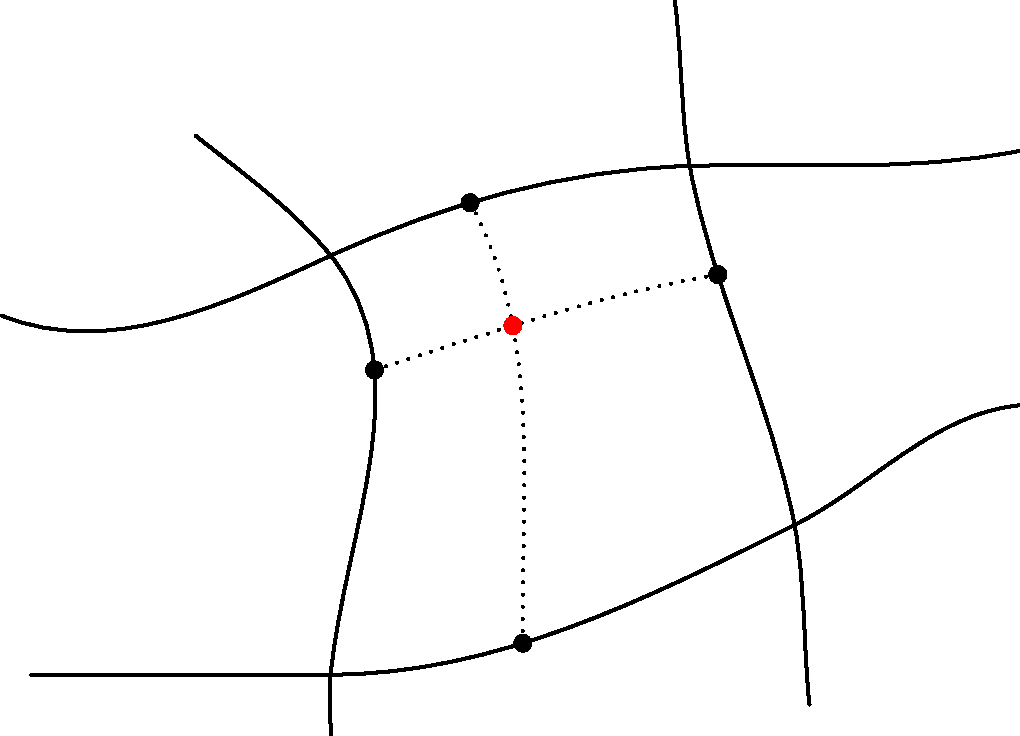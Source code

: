 // To turn this Asymptote source file into an image for inclusion in
// Axom's documentation,
// 1. run Asymptote:
//    asy -f png pic.asy
// 2. Optionally, use ImageMagick to convert the white background to transparent:
//    convert pic.png -transparent white pic.png

// preamble
import graph;
settings.render = 6;
size(6cm, 0);

// axes
// xaxis("$x$", xmin=0, xmax=6, ticks=LeftTicks(N=6,n=2));
// yaxis("$y$", ymin=0, ymax=3.8, ticks=LeftTicks);

// warpy polyhedron
pair a = (0.15, 1.3);
pair b = (1.75, 1.75);
pair c = (-0.5, 0.7);
pair d = (0.6, 0.9);
pair e = (1.8, 1.2);
pair f = (2.9, 1.25);
pair g = (-0.4, -0.5);
pair h = (0.6, -0.5);
pair i = (2.15, 0);
pair j = (2.9, 0.4);
pair k = (0.6, -0.7);
pair m = (2.2, -0.6);

pair da = (1, -0.8);
pair db = (0.14, -1);
pair dc = (1, -0.4);
pair dde = (1, 0.46);
pair def = (1, 0.03);
pair df = (1, 0.2);
pair dg = (1, 0);
pair dhi = (1, 0);
pair dij = (1, 0.5);
pair dj = (1, 0.1);
pair ddh = (0.8, -1);
pair dhk = (-0.1, -1);
pair dk = (0, -1);
pair dei = (0.18, -1);
pair dim = (0.19, -1);
pair dm = (0.11, -1);

path cf = c{dc}..d{dde}..e{def}..f{df};
path gj = g{dg}..h{dhi}..i{dij}..j{dj};
path ak = a{da}..d{ddh}..h{dhk}..k{dk};
path bm = b{db}..e{dei}..i{dim}..m{dm};

real blendx = 0.4;
real blendy = 0.3;

pair n = point(ak, 1 + blendy);
pair p = point(bm, 1 + blendy);
pair r = point(cf, 1 + blendx);
pair s = point(gj, 1 + blendx);

pair dn = (1-blendy)*dde + blendy*dhi;
pair dp = (1-blendy)*def + blendy*dij;
pair dr = (1-blendx)*ddh + blendx*dei;
pair ds = (1-blendx)*dhk + blendx*dim;

path np = n{dn}..p{dp};
path rs = r{dr}..s{ds};

pair o = intersectionpoint(np, rs);

draw(cf);
draw(gj);
draw(ak);
draw(bm);

dot(n);
dot(p);
dot(r);
dot(s);

draw(np, dotted);
draw(rs, dotted);

dot(o, red);
